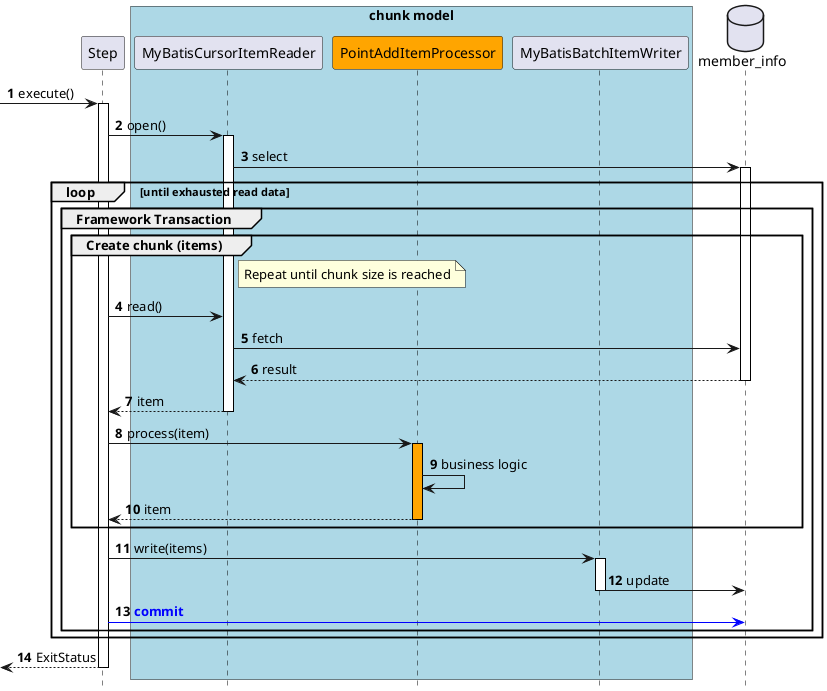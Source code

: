 @startuml

hide footbox
autonumber

participant Step
box "chunk model" #lightblue
participant MyBatisCursorItemReader
participant PointAddItemProcessor #Orange
participant MyBatisBatchItemWriter
end box
database "member_info" as db

[->Step : execute()
activate Step
Step -> MyBatisCursorItemReader : open()
activate MyBatisCursorItemReader
MyBatisCursorItemReader -> db : select
activate db
loop until exhausted read data
    group Framework Transaction
        group Create chunk (items)
            note right of MyBatisCursorItemReader: Repeat until chunk size is reached
            Step -> MyBatisCursorItemReader : read()
            MyBatisCursorItemReader -> db : fetch
            db --> MyBatisCursorItemReader : result
            deactivate db
            MyBatisCursorItemReader --> Step : item
            deactivate MyBatisCursorItemReader
            Step -> PointAddItemProcessor : process(item)
            activate PointAddItemProcessor #Orange
            PointAddItemProcessor -> PointAddItemProcessor : business logic
            PointAddItemProcessor --> Step : item
            deactivate PointAddItemProcessor
        end
        Step -> MyBatisBatchItemWriter : write(items)
        activate MyBatisBatchItemWriter
        MyBatisBatchItemWriter -> db : update
        deactivate MyBatisBatchItemWriter
        Step [#blue]-> db : <font color="blue"><b>commit</b></font>
    end
end
Step-->[ : ExitStatus
deactivate Step

'Set styles such as format and color of each figure
skinparam Note {
  BackgroundColor #b7fab1
  BorderColor black
}

skinparam Class {
  BorderColor black
  ArrowColor black
}

skinparam Sequence {
  BorderColor black
  ActorBorderColor black
  ArrowColor black
  LifeLineBorderColor black
  BoxLineColor black
  ParticipantBorderColor black
}

skinparam componentStyle uml2

skinparam Component {
  BorderColor black
  ArrowColor black
}

skinparam Interface {
  BorderColor black
  ArrowColor black
}

@enduml
